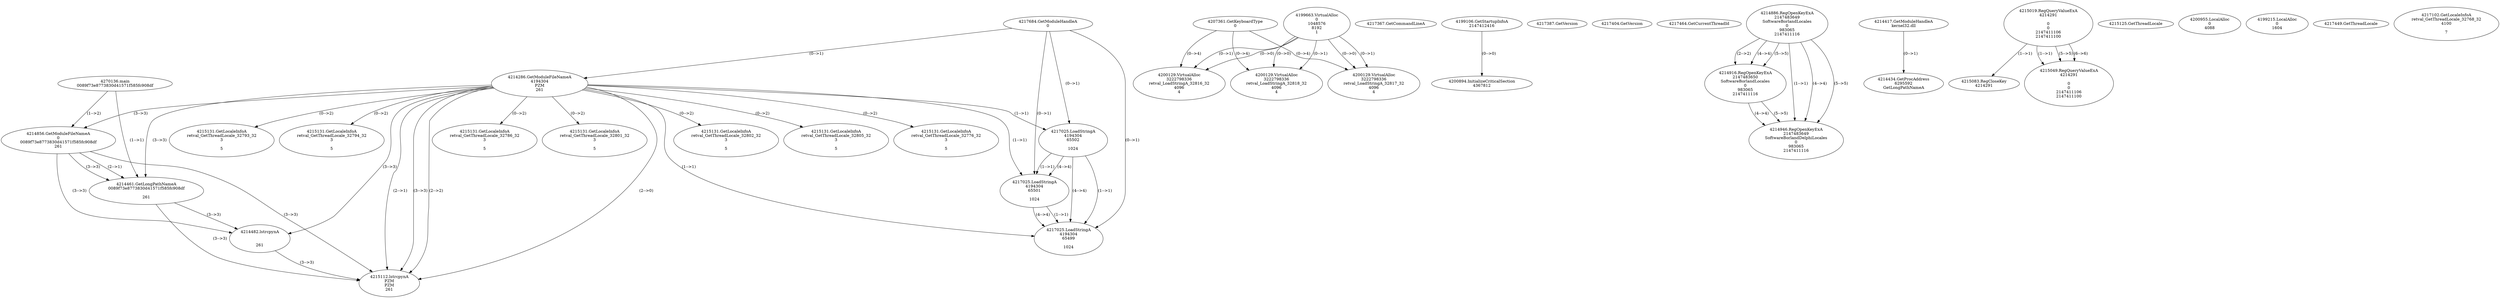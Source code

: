 // Global SCDG with merge call
digraph {
	0 [label="4270136.main
0089f73e8773830d41571f585fc908df"]
	1 [label="4217684.GetModuleHandleA
0"]
	2 [label="4207361.GetKeyboardType
0"]
	3 [label="4217367.GetCommandLineA
"]
	4 [label="4199106.GetStartupInfoA
2147412416"]
	5 [label="4217387.GetVersion
"]
	6 [label="4217404.GetVersion
"]
	7 [label="4217464.GetCurrentThreadId
"]
	8 [label="4214286.GetModuleFileNameA
4194304
PZM
261"]
	1 -> 8 [label="(0-->1)"]
	9 [label="4214856.GetModuleFileNameA
0
0089f73e8773830d41571f585fc908df
261"]
	0 -> 9 [label="(1-->2)"]
	8 -> 9 [label="(3-->3)"]
	10 [label="4214886.RegOpenKeyExA
2147483649
Software\Borland\Locales
0
983065
2147411116"]
	11 [label="4214916.RegOpenKeyExA
2147483650
Software\Borland\Locales
0
983065
2147411116"]
	10 -> 11 [label="(2-->2)"]
	10 -> 11 [label="(4-->4)"]
	10 -> 11 [label="(5-->5)"]
	12 [label="4214417.GetModuleHandleA
kernel32.dll"]
	13 [label="4214434.GetProcAddress
6295592
GetLongPathNameA"]
	12 -> 13 [label="(0-->1)"]
	14 [label="4214461.GetLongPathNameA
0089f73e8773830d41571f585fc908df

261"]
	0 -> 14 [label="(1-->1)"]
	9 -> 14 [label="(2-->1)"]
	8 -> 14 [label="(3-->3)"]
	9 -> 14 [label="(3-->3)"]
	15 [label="4214482.lstrcpynA


261"]
	8 -> 15 [label="(3-->3)"]
	9 -> 15 [label="(3-->3)"]
	14 -> 15 [label="(3-->3)"]
	16 [label="4215019.RegQueryValueExA
4214291

0
0
2147411106
2147411100"]
	17 [label="4215083.RegCloseKey
4214291"]
	16 -> 17 [label="(1-->1)"]
	18 [label="4215112.lstrcpynA
PZM
PZM
261"]
	8 -> 18 [label="(2-->1)"]
	8 -> 18 [label="(2-->2)"]
	8 -> 18 [label="(3-->3)"]
	9 -> 18 [label="(3-->3)"]
	14 -> 18 [label="(3-->3)"]
	15 -> 18 [label="(3-->3)"]
	8 -> 18 [label="(2-->0)"]
	19 [label="4215125.GetThreadLocale
"]
	20 [label="4215131.GetLocaleInfoA
retval_GetThreadLocale_32786_32
3

5"]
	8 -> 20 [label="(0-->2)"]
	21 [label="4217025.LoadStringA
4194304
65502

1024"]
	1 -> 21 [label="(0-->1)"]
	8 -> 21 [label="(1-->1)"]
	22 [label="4200894.InitializeCriticalSection
4367812"]
	4 -> 22 [label="(0-->0)"]
	23 [label="4200955.LocalAlloc
0
4088"]
	24 [label="4199663.VirtualAlloc
0
1048576
8192
1"]
	25 [label="4199215.LocalAlloc
0
1604"]
	26 [label="4200129.VirtualAlloc
3222798336
retval_LoadStringA_32816_32
4096
4"]
	24 -> 26 [label="(0-->1)"]
	2 -> 26 [label="(0-->4)"]
	24 -> 26 [label="(0-->0)"]
	27 [label="4215049.RegQueryValueExA
4214291

0
0
2147411106
2147411100"]
	16 -> 27 [label="(1-->1)"]
	16 -> 27 [label="(5-->5)"]
	16 -> 27 [label="(6-->6)"]
	28 [label="4215131.GetLocaleInfoA
retval_GetThreadLocale_32801_32
3

5"]
	8 -> 28 [label="(0-->2)"]
	29 [label="4200129.VirtualAlloc
3222798336
retval_LoadStringA_32817_32
4096
4"]
	24 -> 29 [label="(0-->1)"]
	2 -> 29 [label="(0-->4)"]
	24 -> 29 [label="(0-->0)"]
	30 [label="4215131.GetLocaleInfoA
retval_GetThreadLocale_32802_32
3

5"]
	8 -> 30 [label="(0-->2)"]
	31 [label="4200129.VirtualAlloc
3222798336
retval_LoadStringA_32818_32
4096
4"]
	24 -> 31 [label="(0-->1)"]
	2 -> 31 [label="(0-->4)"]
	24 -> 31 [label="(0-->0)"]
	32 [label="4217449.GetThreadLocale
"]
	33 [label="4217102.GetLocaleInfoA
retval_GetThreadLocale_32768_32
4100

7"]
	34 [label="4214946.RegOpenKeyExA
2147483649
Software\Borland\Delphi\Locales
0
983065
2147411116"]
	10 -> 34 [label="(1-->1)"]
	10 -> 34 [label="(4-->4)"]
	11 -> 34 [label="(4-->4)"]
	10 -> 34 [label="(5-->5)"]
	11 -> 34 [label="(5-->5)"]
	35 [label="4215131.GetLocaleInfoA
retval_GetThreadLocale_32805_32
3

5"]
	8 -> 35 [label="(0-->2)"]
	36 [label="4215131.GetLocaleInfoA
retval_GetThreadLocale_32776_32
3

5"]
	8 -> 36 [label="(0-->2)"]
	37 [label="4217025.LoadStringA
4194304
65501

1024"]
	1 -> 37 [label="(0-->1)"]
	8 -> 37 [label="(1-->1)"]
	21 -> 37 [label="(1-->1)"]
	21 -> 37 [label="(4-->4)"]
	38 [label="4217025.LoadStringA
4194304
65499

1024"]
	1 -> 38 [label="(0-->1)"]
	8 -> 38 [label="(1-->1)"]
	21 -> 38 [label="(1-->1)"]
	37 -> 38 [label="(1-->1)"]
	21 -> 38 [label="(4-->4)"]
	37 -> 38 [label="(4-->4)"]
	39 [label="4215131.GetLocaleInfoA
retval_GetThreadLocale_32793_32
3

5"]
	8 -> 39 [label="(0-->2)"]
	40 [label="4215131.GetLocaleInfoA
retval_GetThreadLocale_32794_32
3

5"]
	8 -> 40 [label="(0-->2)"]
}
